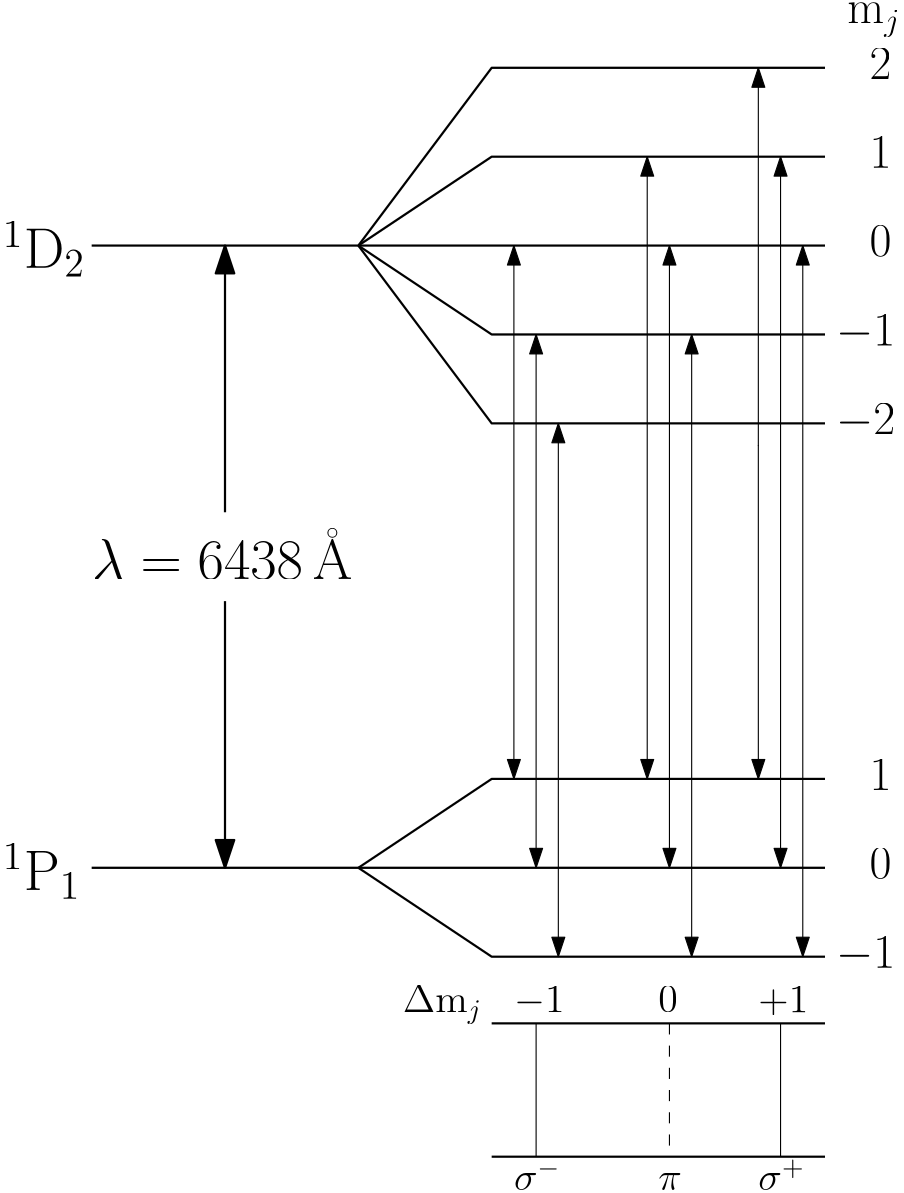 <?xml version="1.0"?>
<!DOCTYPE ipe SYSTEM "ipe.dtd">
<ipe version="70005" creator="Ipe 7.1.5">
<info created="D:20141116103632" modified="D:20141116104047"/>
<preamble>\usepackage{siunitx}
\sisetup{
  output-decimal-marker={,},
  separate-uncertainty
}

\usepackage{amsmath}
\usepackage{amsfonts}
\usepackage{amssymb}</preamble>
<ipestyle name="basic">
<symbol name="arrow/arc(spx)">
<path stroke="sym-stroke" fill="sym-stroke" pen="sym-pen">
0 0 m
-1 0.333 l
-1 -0.333 l
h
</path>
</symbol>
<symbol name="arrow/farc(spx)">
<path stroke="sym-stroke" fill="white" pen="sym-pen">
0 0 m
-1 0.333 l
-1 -0.333 l
h
</path>
</symbol>
<symbol name="mark/circle(sx)" transformations="translations">
<path fill="sym-stroke">
0.6 0 0 0.6 0 0 e
0.4 0 0 0.4 0 0 e
</path>
</symbol>
<symbol name="mark/disk(sx)" transformations="translations">
<path fill="sym-stroke">
0.6 0 0 0.6 0 0 e
</path>
</symbol>
<symbol name="mark/fdisk(sfx)" transformations="translations">
<group>
<path fill="sym-fill">
0.5 0 0 0.5 0 0 e
</path>
<path fill="sym-stroke" fillrule="eofill">
0.6 0 0 0.6 0 0 e
0.4 0 0 0.4 0 0 e
</path>
</group>
</symbol>
<symbol name="mark/box(sx)" transformations="translations">
<path fill="sym-stroke" fillrule="eofill">
-0.6 -0.6 m
0.6 -0.6 l
0.6 0.6 l
-0.6 0.6 l
h
-0.4 -0.4 m
0.4 -0.4 l
0.4 0.4 l
-0.4 0.4 l
h
</path>
</symbol>
<symbol name="mark/square(sx)" transformations="translations">
<path fill="sym-stroke">
-0.6 -0.6 m
0.6 -0.6 l
0.6 0.6 l
-0.6 0.6 l
h
</path>
</symbol>
<symbol name="mark/fsquare(sfx)" transformations="translations">
<group>
<path fill="sym-fill">
-0.5 -0.5 m
0.5 -0.5 l
0.5 0.5 l
-0.5 0.5 l
h
</path>
<path fill="sym-stroke" fillrule="eofill">
-0.6 -0.6 m
0.6 -0.6 l
0.6 0.6 l
-0.6 0.6 l
h
-0.4 -0.4 m
0.4 -0.4 l
0.4 0.4 l
-0.4 0.4 l
h
</path>
</group>
</symbol>
<symbol name="mark/cross(sx)" transformations="translations">
<group>
<path fill="sym-stroke">
-0.43 -0.57 m
0.57 0.43 l
0.43 0.57 l
-0.57 -0.43 l
h
</path>
<path fill="sym-stroke">
-0.43 0.57 m
0.57 -0.43 l
0.43 -0.57 l
-0.57 0.43 l
h
</path>
</group>
</symbol>
<symbol name="arrow/fnormal(spx)">
<path stroke="sym-stroke" fill="white" pen="sym-pen">
0 0 m
-1 0.333 l
-1 -0.333 l
h
</path>
</symbol>
<symbol name="arrow/pointed(spx)">
<path stroke="sym-stroke" fill="sym-stroke" pen="sym-pen">
0 0 m
-1 0.333 l
-0.8 0 l
-1 -0.333 l
h
</path>
</symbol>
<symbol name="arrow/fpointed(spx)">
<path stroke="sym-stroke" fill="white" pen="sym-pen">
0 0 m
-1 0.333 l
-0.8 0 l
-1 -0.333 l
h
</path>
</symbol>
<symbol name="arrow/linear(spx)">
<path stroke="sym-stroke" pen="sym-pen">
-1 0.333 m
0 0 l
-1 -0.333 l
</path>
</symbol>
<symbol name="arrow/fdouble(spx)">
<path stroke="sym-stroke" fill="white" pen="sym-pen">
0 0 m
-1 0.333 l
-1 -0.333 l
h
-1 0 m
-2 0.333 l
-2 -0.333 l
h
</path>
</symbol>
<symbol name="arrow/double(spx)">
<path stroke="sym-stroke" fill="sym-stroke" pen="sym-pen">
0 0 m
-1 0.333 l
-1 -0.333 l
h
-1 0 m
-2 0.333 l
-2 -0.333 l
h
</path>
</symbol>
<pen name="heavier" value="0.8"/>
<pen name="fat" value="1.2"/>
<pen name="ultrafat" value="2"/>
<symbolsize name="large" value="5"/>
<symbolsize name="small" value="2"/>
<symbolsize name="tiny" value="1.1"/>
<arrowsize name="large" value="10"/>
<arrowsize name="small" value="5"/>
<arrowsize name="tiny" value="3"/>
<color name="red" value="1 0 0"/>
<color name="green" value="0 1 0"/>
<color name="blue" value="0 0 1"/>
<color name="yellow" value="1 1 0"/>
<color name="orange" value="1 0.647 0"/>
<color name="gold" value="1 0.843 0"/>
<color name="purple" value="0.627 0.125 0.941"/>
<color name="gray" value="0.745"/>
<color name="brown" value="0.647 0.165 0.165"/>
<color name="navy" value="0 0 0.502"/>
<color name="pink" value="1 0.753 0.796"/>
<color name="seagreen" value="0.18 0.545 0.341"/>
<color name="turquoise" value="0.251 0.878 0.816"/>
<color name="violet" value="0.933 0.51 0.933"/>
<color name="darkblue" value="0 0 0.545"/>
<color name="darkcyan" value="0 0.545 0.545"/>
<color name="darkgray" value="0.663"/>
<color name="darkgreen" value="0 0.392 0"/>
<color name="darkmagenta" value="0.545 0 0.545"/>
<color name="darkorange" value="1 0.549 0"/>
<color name="darkred" value="0.545 0 0"/>
<color name="lightblue" value="0.678 0.847 0.902"/>
<color name="lightcyan" value="0.878 1 1"/>
<color name="lightgray" value="0.827"/>
<color name="lightgreen" value="0.565 0.933 0.565"/>
<color name="lightyellow" value="1 1 0.878"/>
<dashstyle name="dashed" value="[4] 0"/>
<dashstyle name="dotted" value="[1 3] 0"/>
<dashstyle name="dash dotted" value="[4 2 1 2] 0"/>
<dashstyle name="dash dot dotted" value="[4 2 1 2 1 2] 0"/>
<textsize name="large" value="\large"/>
<textsize name="Large" value="\Large"/>
<textsize name="LARGE" value="\LARGE"/>
<textsize name="huge" value="\huge"/>
<textsize name="Huge" value="\Huge"/>
<textsize name="small" value="\small"/>
<textsize name="footnote" value="\footnotesize"/>
<textsize name="tiny" value="\tiny"/>
<textstyle name="center" begin="\begin{center}" end="\end{center}"/>
<textstyle name="itemize" begin="\begin{itemize}" end="\end{itemize}"/>
<textstyle name="item" begin="\begin{itemize}\item{}" end="\end{itemize}"/>
<gridsize name="4 pts" value="4"/>
<gridsize name="8 pts (~3 mm)" value="8"/>
<gridsize name="16 pts (~6 mm)" value="16"/>
<gridsize name="32 pts (~12 mm)" value="32"/>
<gridsize name="10 pts (~3.5 mm)" value="10"/>
<gridsize name="20 pts (~7 mm)" value="20"/>
<gridsize name="14 pts (~5 mm)" value="14"/>
<gridsize name="28 pts (~10 mm)" value="28"/>
<gridsize name="56 pts (~20 mm)" value="56"/>
<anglesize name="90 deg" value="90"/>
<anglesize name="60 deg" value="60"/>
<anglesize name="45 deg" value="45"/>
<anglesize name="30 deg" value="30"/>
<anglesize name="22.5 deg" value="22.5"/>
<tiling name="falling" angle="-60" step="4" width="1"/>
<tiling name="rising" angle="30" step="4" width="1"/>
</ipestyle>
<page>
<layer name="alpha"/>
<view layers="alpha" active="alpha"/>
<path layer="alpha" stroke="black" pen="heavier">
96 640 m
192 640 l
240 704 l
360 704 l
</path>
<path stroke="black" pen="heavier">
192 640 m
240 576 l
360 576 l
</path>
<path stroke="black" pen="heavier">
192 640 m
240 608 l
360 608 l
</path>
<path stroke="black" pen="heavier">
192 640 m
360 640 l
</path>
<path stroke="black" pen="heavier">
192 640 m
240 672 l
360 672 l
</path>
<text matrix="1 0 0 1 0 -8" transformations="translations" pos="64 640" stroke="black" type="label" width="29.643" height="16.743" depth="3.1" valign="baseline" size="huge">$^1$D$_2$</text>
<text matrix="1 0 0 1 0 -16" transformations="translations" pos="368 736" stroke="black" type="label" width="19.305" height="7.408" depth="4.91" valign="baseline" size="LARGE">m$_j$</text>
<text matrix="1 0 0 1 24 -4" transformations="translations" pos="352 704" stroke="black" type="label" width="7.895" height="11.097" depth="0" valign="baseline" size="LARGE">$2$</text>
<text matrix="1 0 0 1 20 0" transformations="translations" pos="356 668" stroke="black" type="label" width="7.895" height="11.097" depth="0" valign="baseline" size="LARGE">$1$</text>
<text matrix="1 0 0 1 20 0" transformations="translations" pos="356 636" stroke="black" type="label" width="7.895" height="11.097" depth="0" valign="baseline" size="LARGE">$0$</text>
<text matrix="1 0 0 1 8 0" transformations="translations" pos="356 604" stroke="black" type="label" width="21.285" height="11.102" depth="1.43" valign="baseline" size="LARGE">$-1$</text>
<text matrix="1 0 0 1 8 0" transformations="translations" pos="356 572" stroke="black" type="label" width="21.285" height="11.102" depth="1.43" valign="baseline" size="LARGE">$-2$</text>
<path stroke="black" pen="heavier">
360 448 m
240 448 l
192 416 l
</path>
<path stroke="black" pen="heavier">
192 416 m
360 416 l
</path>
<path stroke="black" pen="heavier">
192 416 m
240 384 l
360 384 l
</path>
<path stroke="black" pen="heavier">
192 416 m
96 416 l
</path>
<text transformations="translations" pos="64 408" stroke="black" type="label" width="28.024" height="16.743" depth="3.1" valign="baseline" size="huge">$^1$P$_1$</text>
<text matrix="1 0 0 1 20 0" transformations="translations" pos="356 444" stroke="black" type="label" width="7.895" height="11.097" depth="0" valign="baseline" size="LARGE">$1$</text>
<text matrix="1 0 0 1 20 0" transformations="translations" pos="356 412" stroke="black" type="label" width="7.895" height="11.097" depth="0" valign="baseline" size="LARGE">$0$</text>
<text matrix="1 0 0 1 8 0" transformations="translations" pos="356 380" stroke="black" type="label" width="21.285" height="11.102" depth="1.43" valign="baseline" size="LARGE">$-1$</text>
<path stroke="black" pen="heavier" arrow="normal/large">
144 544 m
144 640 l
</path>
<path stroke="black" pen="heavier" arrow="normal/large">
144 512 m
144 416 l
</path>
<text matrix="1 0 0 1 -32 -8" transformations="translations" pos="128 528" stroke="black" type="label" width="93.829" height="18.003" depth="0" valign="baseline" size="huge">$\lambda=\SI{6438}{\angstrom}$</text>
<path stroke="black" arrow="normal/normal" rarrow="normal/normal">
248 448 m
248 640 l
</path>
<path stroke="black" arrow="normal/normal" rarrow="normal/normal">
256 608 m
256 416 l
</path>
<path stroke="black" arrow="normal/normal" rarrow="normal/normal">
264 576 m
264 384 l
</path>
<path matrix="1 0 0 1 8 0" stroke="black" arrow="normal/normal" rarrow="normal/normal">
344 384 m
344 640 l
</path>
<path matrix="1 0 0 1 8 0" stroke="black" arrow="normal/normal" rarrow="normal/normal">
336 416 m
336 672 l
</path>
<path matrix="1 0 0 1 8 0" stroke="black" arrow="normal/normal" rarrow="normal/normal">
328 448 m
328 704 l
</path>
<path matrix="1 0 0 1 8 0" stroke="black" cap="1">
328 568 m
328 568 l
</path>
<path stroke="black" arrow="normal/normal" rarrow="normal/normal">
312 384 m
312 608 l
</path>
<path stroke="black" arrow="normal/normal" rarrow="normal/normal">
304 416 m
304 640 l
</path>
<path stroke="black" arrow="normal/normal" rarrow="normal/normal">
296 448 m
296 672 l
</path>
<path stroke="black" pen="heavier">
240 360 m
360 360 l
</path>
<path stroke="black" pen="heavier">
240 312 m
360 312 l
</path>
<path stroke="black">
256 360 m
256 312 l
</path>
<path stroke="black">
344 360 m
344 312 l
</path>
<path stroke="black" dash="dashed">
304 360 m
304 312 l
</path>
<text matrix="1 0 0 1 -16 -4" transformations="translations" pos="224 368" stroke="black" type="label" width="28.583" height="9.802" depth="4.09" valign="baseline" size="Large">$\Delta$m$_j$</text>
<text matrix="1 0 0 1 -4 0" transformations="translations" pos="252 364" stroke="black" type="label" width="18.182" height="9.251" depth="1.19" valign="baseline" size="Large">$-1$</text>
<text transformations="translations" pos="300 364" stroke="black" type="label" width="7.024" height="9.245" depth="0" valign="baseline" size="Large">$0$</text>
<text matrix="1 0 0 1 -4 0" transformations="translations" pos="340 364" stroke="black" type="label" width="17.949" height="9.251" depth="1.09" valign="baseline" size="Large">$+1$</text>
<text transformations="translations" pos="300 300" stroke="black" type="label" width="8.483" height="6.177" depth="0" valign="baseline" size="Large">$\pi$</text>
<text matrix="1 0 0 1 -4 0" transformations="translations" pos="252 300" stroke="black" type="label" width="16.746" height="11.018" depth="0" valign="baseline" size="Large">$\sigma^-$</text>
<text transformations="translations" pos="336 300" stroke="black" type="label" width="16.746" height="11.018" depth="0" valign="baseline" size="Large">$\sigma^+$</text>
</page>
</ipe>
